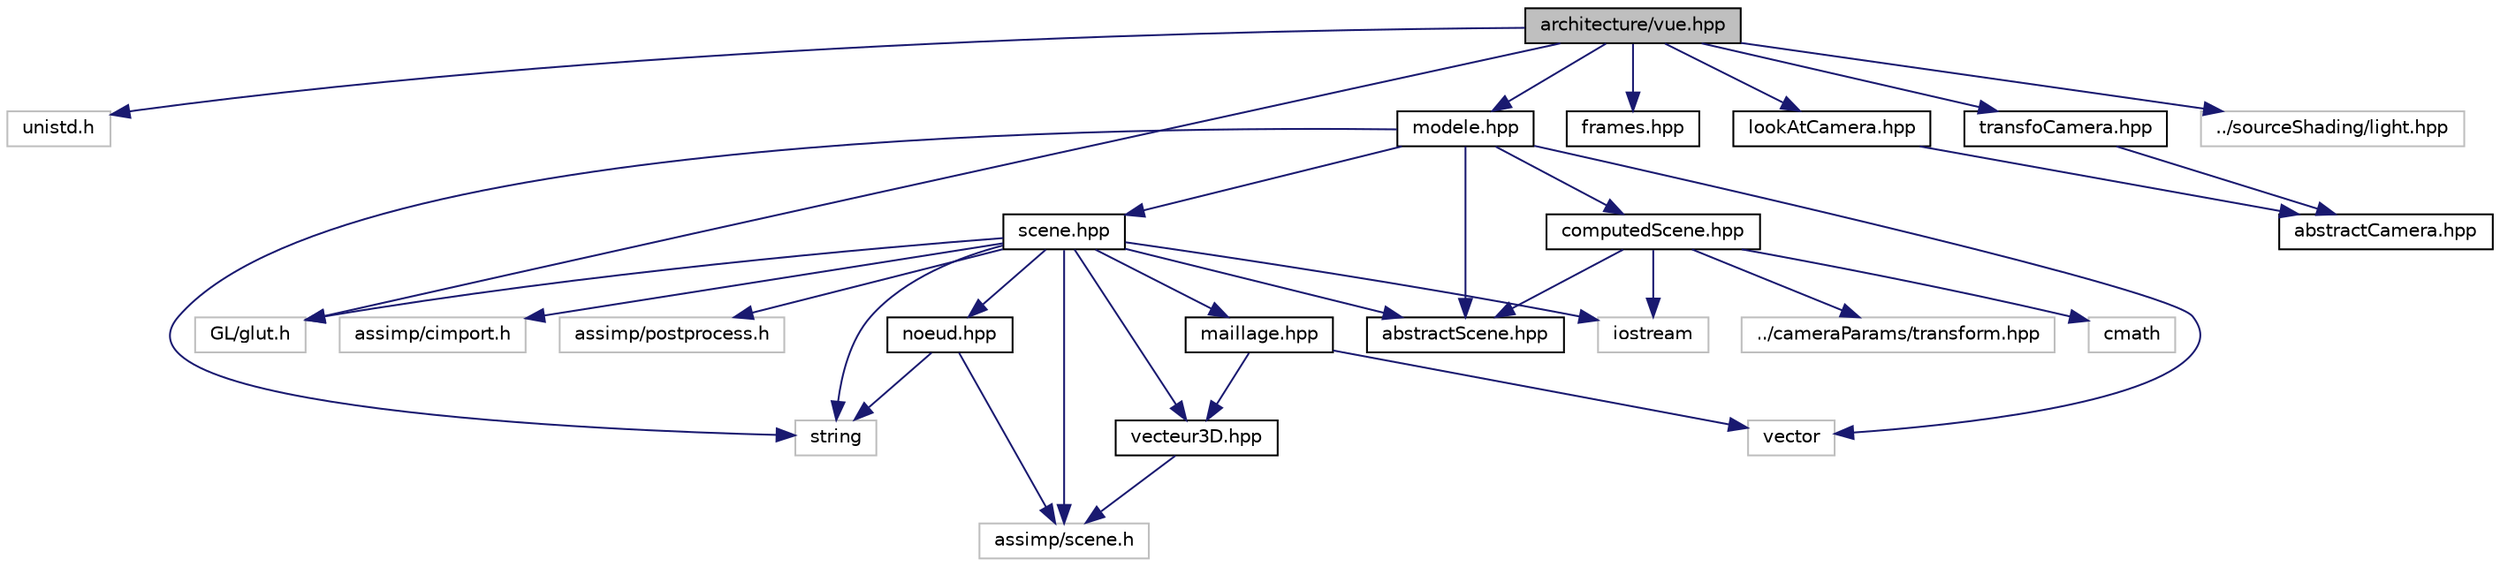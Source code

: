 digraph "architecture/vue.hpp"
{
  edge [fontname="Helvetica",fontsize="10",labelfontname="Helvetica",labelfontsize="10"];
  node [fontname="Helvetica",fontsize="10",shape=record];
  Node1 [label="architecture/vue.hpp",height=0.2,width=0.4,color="black", fillcolor="grey75", style="filled", fontcolor="black"];
  Node1 -> Node2 [color="midnightblue",fontsize="10",style="solid"];
  Node2 [label="unistd.h",height=0.2,width=0.4,color="grey75", fillcolor="white", style="filled"];
  Node1 -> Node3 [color="midnightblue",fontsize="10",style="solid"];
  Node3 [label="GL/glut.h",height=0.2,width=0.4,color="grey75", fillcolor="white", style="filled"];
  Node1 -> Node4 [color="midnightblue",fontsize="10",style="solid"];
  Node4 [label="modele.hpp",height=0.2,width=0.4,color="black", fillcolor="white", style="filled",URL="$modele_8hpp.html"];
  Node4 -> Node5 [color="midnightblue",fontsize="10",style="solid"];
  Node5 [label="string",height=0.2,width=0.4,color="grey75", fillcolor="white", style="filled"];
  Node4 -> Node6 [color="midnightblue",fontsize="10",style="solid"];
  Node6 [label="vector",height=0.2,width=0.4,color="grey75", fillcolor="white", style="filled"];
  Node4 -> Node7 [color="midnightblue",fontsize="10",style="solid"];
  Node7 [label="scene.hpp",height=0.2,width=0.4,color="black", fillcolor="white", style="filled",URL="$scene_8hpp.html"];
  Node7 -> Node5 [color="midnightblue",fontsize="10",style="solid"];
  Node7 -> Node8 [color="midnightblue",fontsize="10",style="solid"];
  Node8 [label="iostream",height=0.2,width=0.4,color="grey75", fillcolor="white", style="filled"];
  Node7 -> Node9 [color="midnightblue",fontsize="10",style="solid"];
  Node9 [label="assimp/cimport.h",height=0.2,width=0.4,color="grey75", fillcolor="white", style="filled"];
  Node7 -> Node10 [color="midnightblue",fontsize="10",style="solid"];
  Node10 [label="assimp/scene.h",height=0.2,width=0.4,color="grey75", fillcolor="white", style="filled"];
  Node7 -> Node11 [color="midnightblue",fontsize="10",style="solid"];
  Node11 [label="assimp/postprocess.h",height=0.2,width=0.4,color="grey75", fillcolor="white", style="filled"];
  Node7 -> Node3 [color="midnightblue",fontsize="10",style="solid"];
  Node7 -> Node12 [color="midnightblue",fontsize="10",style="solid"];
  Node12 [label="abstractScene.hpp",height=0.2,width=0.4,color="black", fillcolor="white", style="filled",URL="$abstract_scene_8hpp.html"];
  Node7 -> Node13 [color="midnightblue",fontsize="10",style="solid"];
  Node13 [label="vecteur3D.hpp",height=0.2,width=0.4,color="black", fillcolor="white", style="filled",URL="$vecteur3_d_8hpp.html",tooltip="Classe de vecteur en trois dimensions. "];
  Node13 -> Node10 [color="midnightblue",fontsize="10",style="solid"];
  Node7 -> Node14 [color="midnightblue",fontsize="10",style="solid"];
  Node14 [label="noeud.hpp",height=0.2,width=0.4,color="black", fillcolor="white", style="filled",URL="$noeud_8hpp.html"];
  Node14 -> Node10 [color="midnightblue",fontsize="10",style="solid"];
  Node14 -> Node5 [color="midnightblue",fontsize="10",style="solid"];
  Node7 -> Node15 [color="midnightblue",fontsize="10",style="solid"];
  Node15 [label="maillage.hpp",height=0.2,width=0.4,color="black", fillcolor="white", style="filled",URL="$maillage_8hpp.html"];
  Node15 -> Node13 [color="midnightblue",fontsize="10",style="solid"];
  Node15 -> Node6 [color="midnightblue",fontsize="10",style="solid"];
  Node4 -> Node12 [color="midnightblue",fontsize="10",style="solid"];
  Node4 -> Node16 [color="midnightblue",fontsize="10",style="solid"];
  Node16 [label="computedScene.hpp",height=0.2,width=0.4,color="black", fillcolor="white", style="filled",URL="$computed_scene_8hpp.html"];
  Node16 -> Node12 [color="midnightblue",fontsize="10",style="solid"];
  Node16 -> Node17 [color="midnightblue",fontsize="10",style="solid"];
  Node17 [label="../cameraParams/transform.hpp",height=0.2,width=0.4,color="grey75", fillcolor="white", style="filled"];
  Node16 -> Node8 [color="midnightblue",fontsize="10",style="solid"];
  Node16 -> Node18 [color="midnightblue",fontsize="10",style="solid"];
  Node18 [label="cmath",height=0.2,width=0.4,color="grey75", fillcolor="white", style="filled"];
  Node1 -> Node19 [color="midnightblue",fontsize="10",style="solid"];
  Node19 [label="frames.hpp",height=0.2,width=0.4,color="black", fillcolor="white", style="filled",URL="$frames_8hpp.html"];
  Node1 -> Node20 [color="midnightblue",fontsize="10",style="solid"];
  Node20 [label="transfoCamera.hpp",height=0.2,width=0.4,color="black", fillcolor="white", style="filled",URL="$transfo_camera_8hpp.html"];
  Node20 -> Node21 [color="midnightblue",fontsize="10",style="solid"];
  Node21 [label="abstractCamera.hpp",height=0.2,width=0.4,color="black", fillcolor="white", style="filled",URL="$abstract_camera_8hpp.html",tooltip="Classe abstraite de caméra. "];
  Node1 -> Node22 [color="midnightblue",fontsize="10",style="solid"];
  Node22 [label="lookAtCamera.hpp",height=0.2,width=0.4,color="black", fillcolor="white", style="filled",URL="$look_at_camera_8hpp.html"];
  Node22 -> Node21 [color="midnightblue",fontsize="10",style="solid"];
  Node1 -> Node23 [color="midnightblue",fontsize="10",style="solid"];
  Node23 [label="../sourceShading/light.hpp",height=0.2,width=0.4,color="grey75", fillcolor="white", style="filled"];
}
